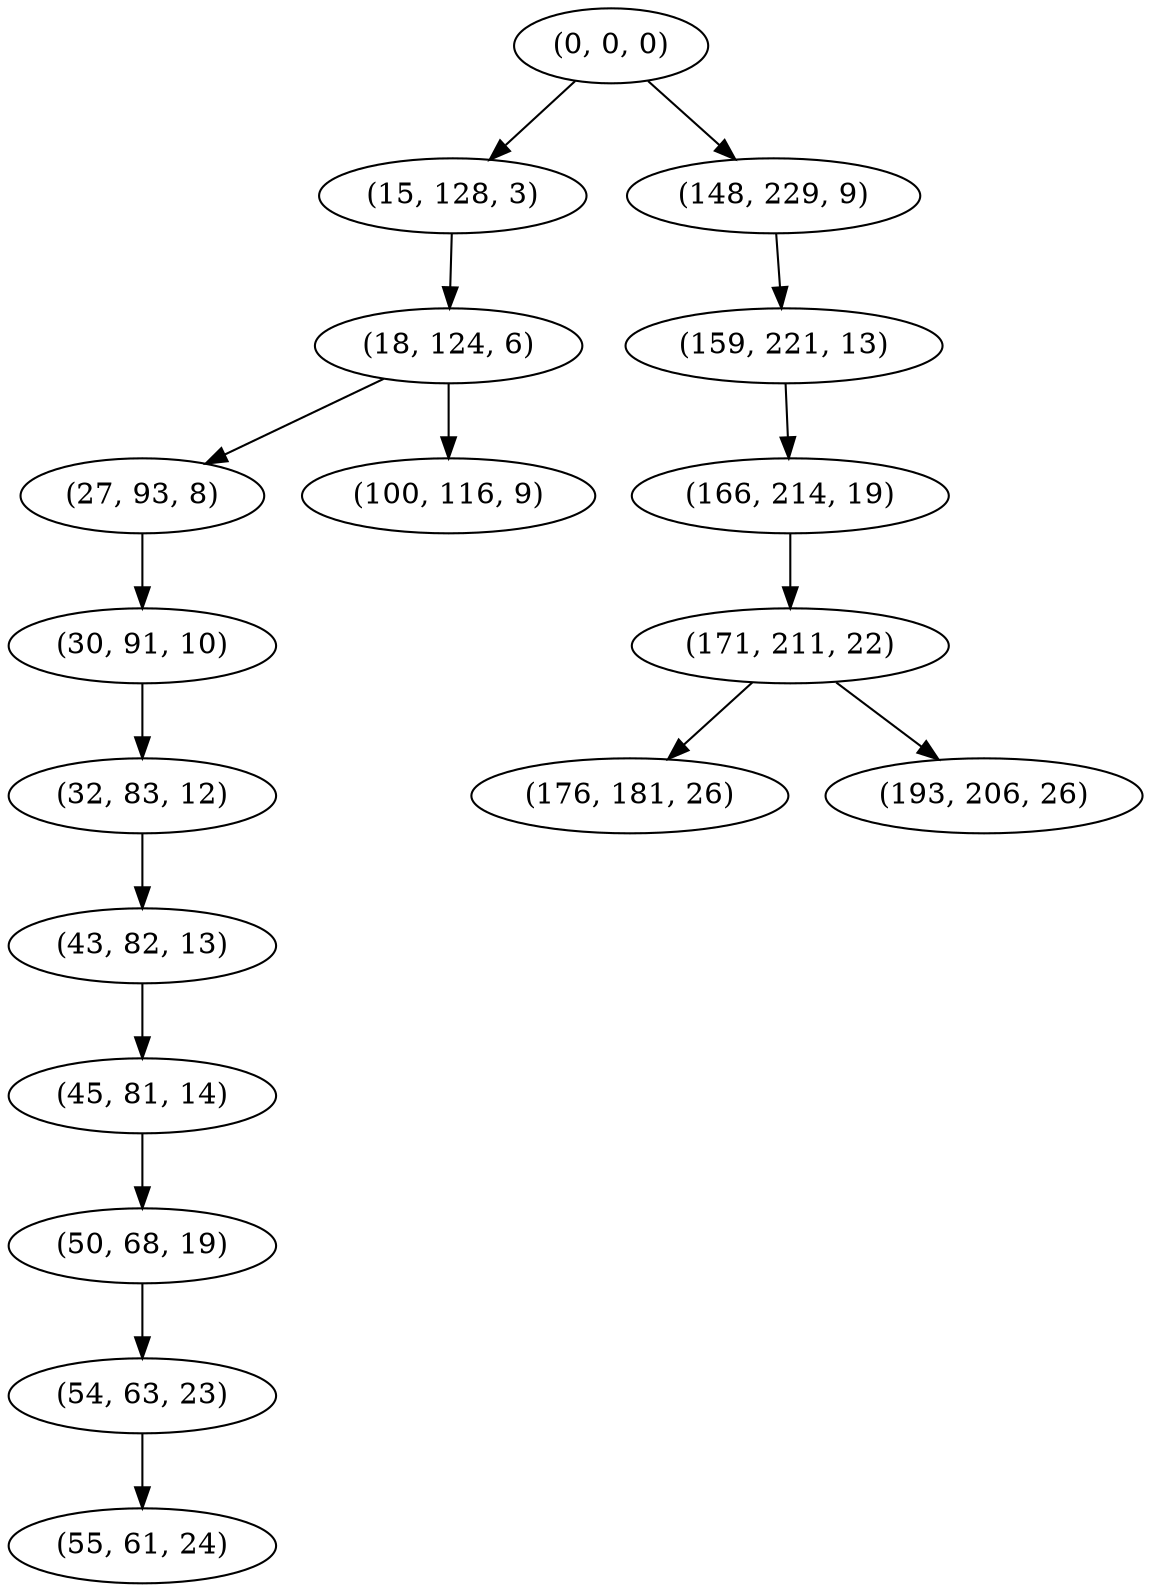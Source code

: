 digraph tree {
    "(0, 0, 0)";
    "(15, 128, 3)";
    "(18, 124, 6)";
    "(27, 93, 8)";
    "(30, 91, 10)";
    "(32, 83, 12)";
    "(43, 82, 13)";
    "(45, 81, 14)";
    "(50, 68, 19)";
    "(54, 63, 23)";
    "(55, 61, 24)";
    "(100, 116, 9)";
    "(148, 229, 9)";
    "(159, 221, 13)";
    "(166, 214, 19)";
    "(171, 211, 22)";
    "(176, 181, 26)";
    "(193, 206, 26)";
    "(0, 0, 0)" -> "(15, 128, 3)";
    "(0, 0, 0)" -> "(148, 229, 9)";
    "(15, 128, 3)" -> "(18, 124, 6)";
    "(18, 124, 6)" -> "(27, 93, 8)";
    "(18, 124, 6)" -> "(100, 116, 9)";
    "(27, 93, 8)" -> "(30, 91, 10)";
    "(30, 91, 10)" -> "(32, 83, 12)";
    "(32, 83, 12)" -> "(43, 82, 13)";
    "(43, 82, 13)" -> "(45, 81, 14)";
    "(45, 81, 14)" -> "(50, 68, 19)";
    "(50, 68, 19)" -> "(54, 63, 23)";
    "(54, 63, 23)" -> "(55, 61, 24)";
    "(148, 229, 9)" -> "(159, 221, 13)";
    "(159, 221, 13)" -> "(166, 214, 19)";
    "(166, 214, 19)" -> "(171, 211, 22)";
    "(171, 211, 22)" -> "(176, 181, 26)";
    "(171, 211, 22)" -> "(193, 206, 26)";
}
